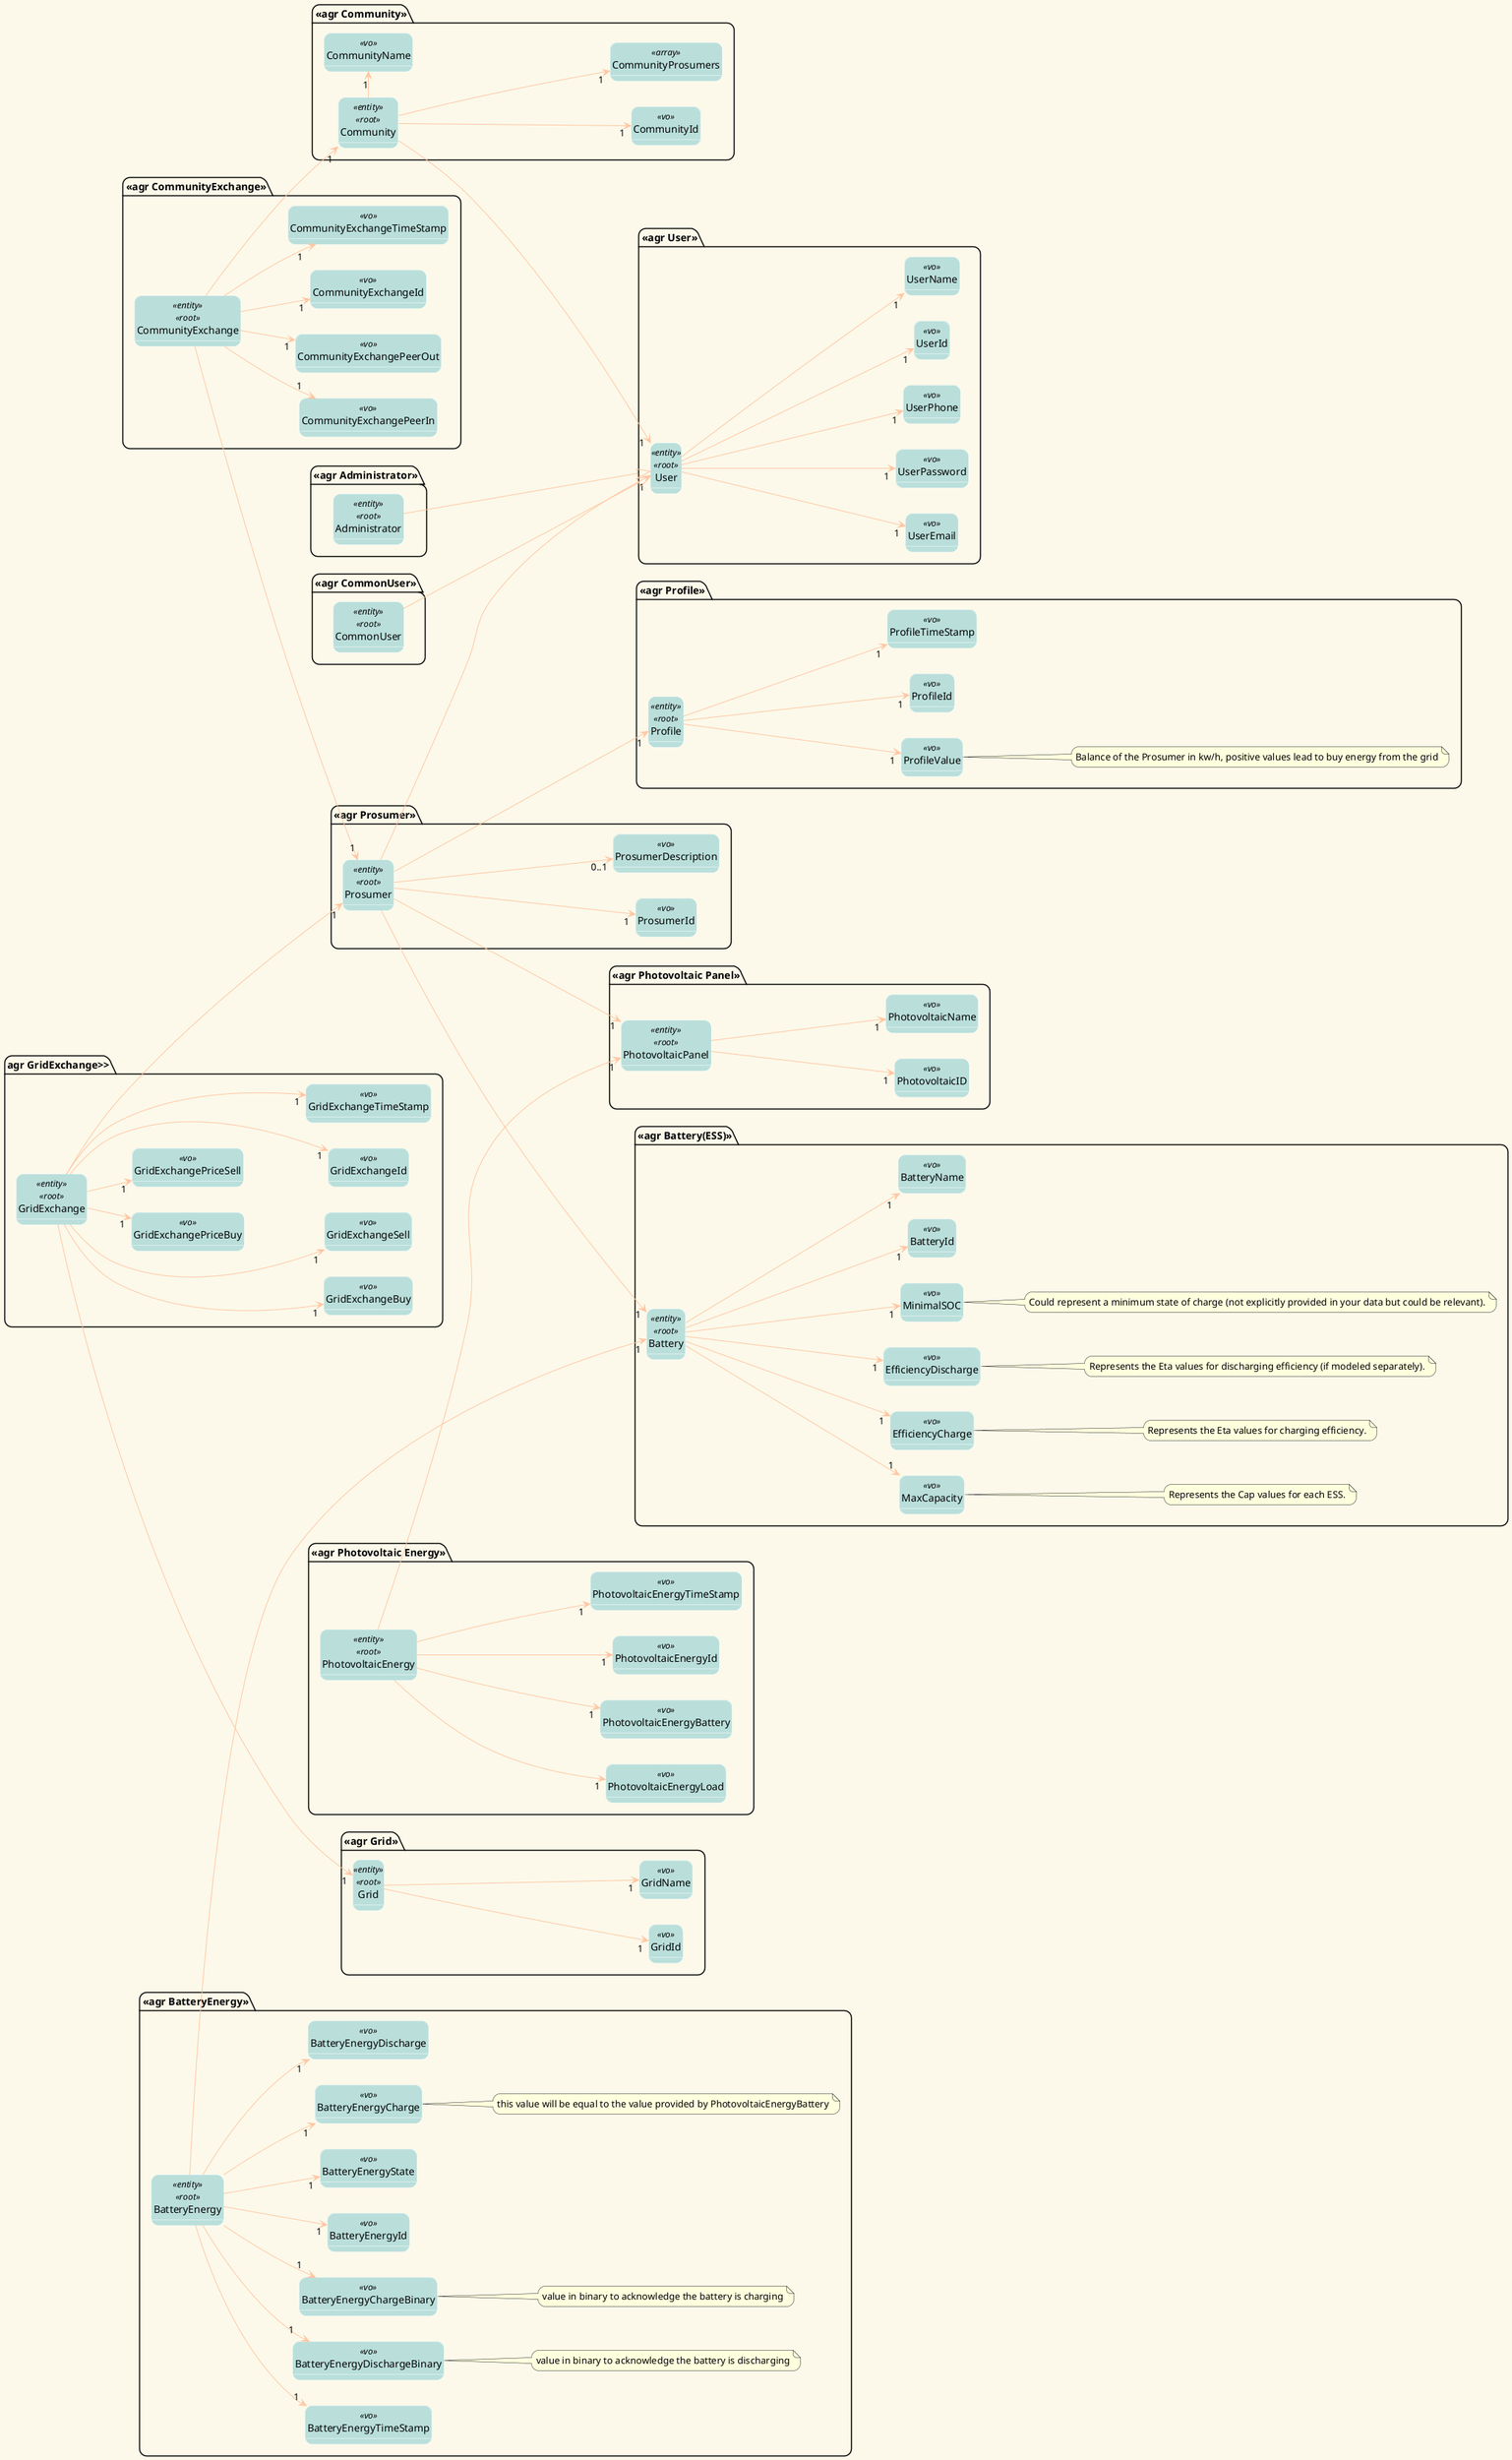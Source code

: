 @startuml

hide circle
hide fields
' ======= layout =========
skinparam backgroundColor #fcf9ea
skinparam titleBorderRoundCorner 15
skinparam titleFontSize 30
skinparam classAttributeIconSize 0
skinparam titleFontName Arial Black
skinparam titleFontColor #f8a978
skinparam roundcorner 20
skinparam stereotypeCBackgroundColor ffc5a1
left to right direction

skinparam class {

ArrowColor ffc5a1
BorderColor White
BackgroundColor badfdb
BackgroundColor<<Event>> skyblue
BackgroundColor<<Service>> Moccasin
}
left to right direction

package "<<agr Prosumer>>"{
    class Prosumer<<entity>><<root>>{}
    class ProsumerId<<vo>>{}
    class ProsumerDescription<<vo>>{}

    Prosumer --> "1" ProsumerId
    Prosumer --> "0..1" ProsumerDescription
    
}

package "<<agr Profile>>"{
    class Profile<<entity>><<root>>{

    }
    class ProfileId<<vo>>{}
    class ProfileTimeStamp<<vo>>{}
    class ProfileValue<<vo>>{}  
    note right{
        Balance of the Prosumer in kw/h, positive values lead to buy energy from the grid
    }

    Prosumer --> "1" Profile
    Profile --> "1" ProfileTimeStamp
    Profile --> "1" ProfileId
    Profile --> "1" ProfileValue
}

package "<<agr Grid>>"{
    class Grid <<entity>><<root>>{}
    class GridId<<vo>>{}
    class GridName<<vo>>{}

    Grid --> "1" GridId
    Grid --> "1" GridName
}

package "agr GridExchange>>"{
    class GridExchange <<entity>><<root>>{}
    class GridExchangeId<<vo>>{}
    class GridExchangeTimeStamp<<vo>>{}
    class GridExchangeBuy<<vo>>{}
    class GridExchangeSell<<vo>>{}
    class GridExchangePriceBuy<<vo>>{}
    class GridExchangePriceSell<<vo>>{}

    GridExchange ---> "1" Grid
    GridExchange ---> "1" Prosumer
    GridExchange ---> "1" GridExchangeId
    GridExchange ---> "1" GridExchangeTimeStamp
    GridExchange ---> "1" GridExchangeBuy
    GridExchange ---> "1" GridExchangeSell
    GridExchange --> "1" GridExchangePriceBuy
    GridExchange --> "1" GridExchangePriceSell
}

package "<<agr Community>>"{
    class Community<<entity>><<root>>{

    }
    class CommunityId<<vo>>{}
    class CommunityName<<vo>>{}
    class CommunityProsumers<<array>>{
    }
    Community --> "1" CommunityId
    Community -> "1" CommunityName
    Community --> "1" CommunityProsumers
}

package "<<agr CommunityExchange>>"{
    class CommunityExchange<<entity>><<root>>{}
    class CommunityExchangeId<<vo>>{}
    class CommunityExchangeTimeStamp<<vo>>{}
    class CommunityExchangePeerIn<<vo>>{}
    class CommunityExchangePeerOut<<vo>>{}

    CommunityExchange --> "1" Community
    CommunityExchange --> "1" Prosumer
    CommunityExchange --> "1" CommunityExchangeId
    CommunityExchange --> "1" CommunityExchangeTimeStamp
    CommunityExchange --> "1" CommunityExchangePeerIn
    CommunityExchange --> "1" CommunityExchangePeerOut
}

package "<<agr User>>"{
    class User<<entity>><<root>>{

    }
    class UserId<<vo>>{}
    class UserName<<vo>>{}
    class UserEmail<<vo>>{}
    class UserPassword<<vo>>{}
    class UserPhone<<vo>>{}

    User --> "1" UserId
    User --> "1" UserName
    User --> "1" UserEmail
    User --> "1" UserPassword
    User --> "1" UserPhone
    Community --> "1" User
    Prosumer --> "1" User
}

package "<<agr Administrator>>"{
    class Administrator<<entity>><<root>>{

    }
    Administrator --|> User
   
}

package "<<agr CommonUser>>"{
    class CommonUser<<entity>><<root>>{}
     CommonUser --|> User
}

package "<<agr Photovoltaic Panel>>"{
    class PhotovoltaicPanel<<entity>><<root>>{
    }
    class PhotovoltaicID<<vo>>{}
    class PhotovoltaicName<<vo>>{}

    PhotovoltaicPanel --> "1" PhotovoltaicID
    PhotovoltaicPanel --> "1" PhotovoltaicName
    Prosumer --> "1" PhotovoltaicPanel
}

package "<<agr Photovoltaic Energy>>"{
    class PhotovoltaicEnergy<<entity>><<root>>{}
    class PhotovoltaicEnergyId<<vo>>{}
    class PhotovoltaicEnergyTimeStamp<<vo>>{}
    class PhotovoltaicEnergyLoad<<vo>>{}
    class PhotovoltaicEnergyBattery<<vo>>{}

    PhotovoltaicEnergy --> "1" PhotovoltaicPanel
    PhotovoltaicEnergy --> "1" PhotovoltaicEnergyId
    PhotovoltaicEnergy --> "1" PhotovoltaicEnergyTimeStamp
    PhotovoltaicEnergy --> "1" PhotovoltaicEnergyLoad
    PhotovoltaicEnergy --> "1" PhotovoltaicEnergyBattery
}

package "<<agr Battery(ESS)>>"{
    class Battery<<entity>><<root>>{}
    class BatteryId<<vo>>{}
    class BatteryName<<vo>>{}
    class MaxCapacity<<vo>>{}
    class EfficiencyCharge<<vo>>{}
    class EfficiencyDischarge <<vo>>{}
    class MinimalSOC <<vo>>{}

    Prosumer --> "1" Battery
    Battery --> "1" BatteryId
    Battery --> "1" BatteryName
    Battery --> "1" MaxCapacity
    Battery --> "1" EfficiencyCharge
    Battery --> "1" EfficiencyDischarge
    Battery --> "1" MinimalSOC 

    note right of MaxCapacity 
    Represents the Cap values for each ESS.
    end note

    note right of EfficiencyCharge
    Represents the Eta values for charging efficiency.
    end note

    note right of EfficiencyDischarge
     Represents the Eta values for discharging efficiency (if modeled separately).
     end note

    note right of MinimalSOC
      Could represent a minimum state of charge (not explicitly provided in your data but could be relevant).
    end note



}

package "<<agr BatteryEnergy>>"{
    class BatteryEnergy<<entity>><<root>>{}
    class BatteryEnergyId<<vo>>{}
    class BatteryEnergyState<<vo>>{}
    class BatteryEnergyCharge<<vo>>{}
     note right{
        this value will be equal to the value provided by PhotovoltaicEnergyBattery
    }
    class BatteryEnergyDischarge<<vo>>{}
    class BatteryEnergyTimeStamp<<vo>>{}
    class BatteryEnergyDischargeBinary<<vo>>{}
     note right{
        value in binary to acknowledge the battery is discharging
    }
    class BatteryEnergyChargeBinary<<vo>>{}
     note right{
        value in binary to acknowledge the battery is charging
    }

    BatteryEnergy ---> "1" Battery
    BatteryEnergy --> "1" BatteryEnergyId
    BatteryEnergy --> "1" BatteryEnergyState
    BatteryEnergy --> "1" BatteryEnergyCharge
    BatteryEnergy --> "1" BatteryEnergyDischarge
    BatteryEnergy --> "1" BatteryEnergyTimeStamp
    BatteryEnergy --> "1" BatteryEnergyDischargeBinary
    BatteryEnergy --> "1" BatteryEnergyChargeBinary

}
@enduml